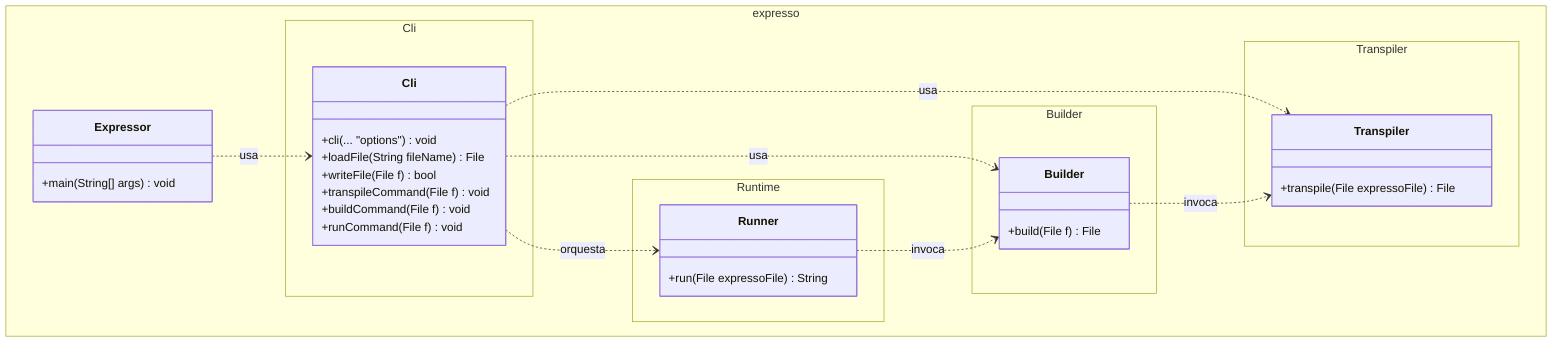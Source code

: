 classDiagram
%% =======================
%% Paquetes / namespaces
%% =======================

namespace expresso{
  class Expressor {
    +main(String[] args) void
  }
}

namespace expresso.Cli {
  class Cli {
    +cli(... "options") void
    +loadFile(String fileName) File
    +writeFile(File f) bool
    +transpileCommand(File f) void
    +buildCommand(File f) void
    +runCommand(File f) void
  }
}


namespace expresso.Transpiler {
  class Transpiler {
    +transpile(File expressoFile) File
  }
}

namespace expresso.Builder {
  class Builder {
    +build(File f) File
  }
}

namespace expresso.Runtime {
  class Runner {
    +run(File expressoFile) String
  }
}

%% =======================
%% Relaciones internas
%% =======================
Expressor ..> Cli : usa
Cli ..> Transpiler : usa
Cli ..> Builder  : usa
Cli ..> Runner     : orquesta

Builder ..> Transpiler : invoca
Runner    ..> Builder  : invoca